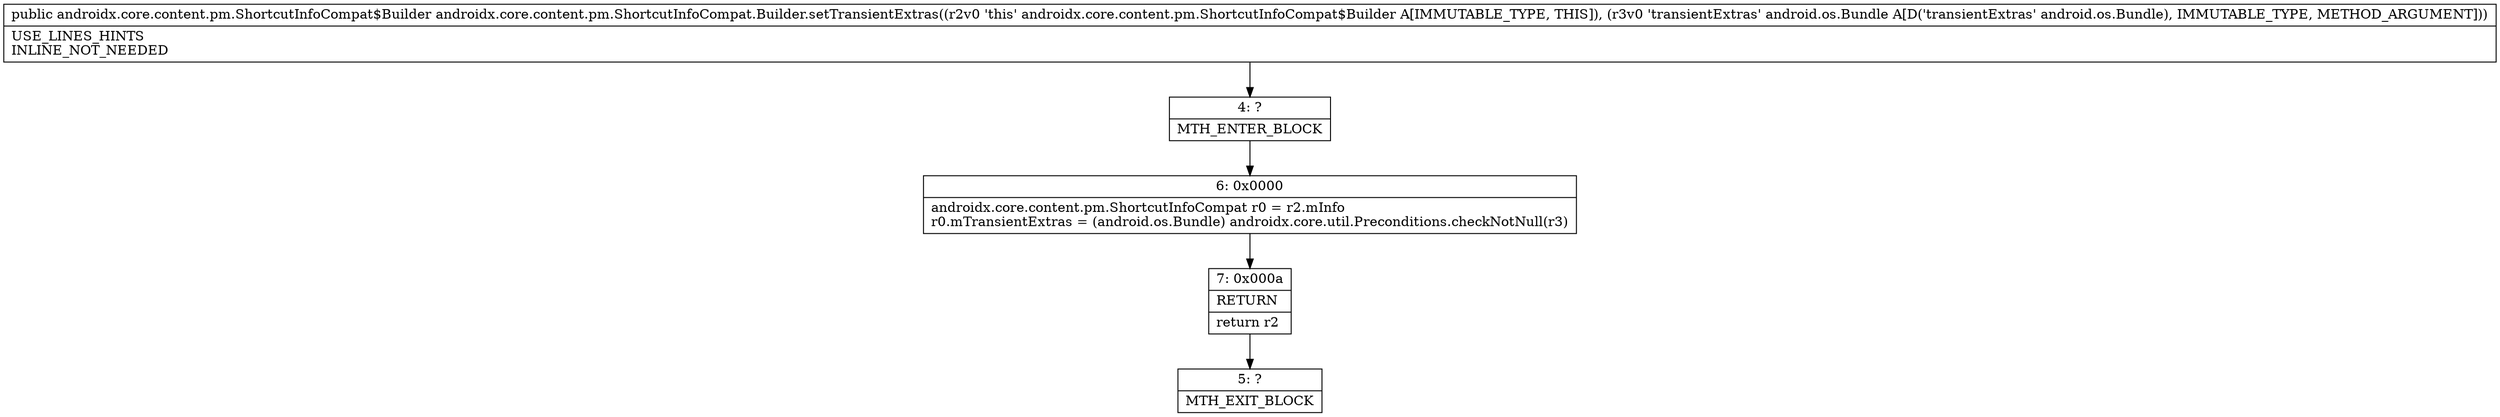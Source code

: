 digraph "CFG forandroidx.core.content.pm.ShortcutInfoCompat.Builder.setTransientExtras(Landroid\/os\/Bundle;)Landroidx\/core\/content\/pm\/ShortcutInfoCompat$Builder;" {
Node_4 [shape=record,label="{4\:\ ?|MTH_ENTER_BLOCK\l}"];
Node_6 [shape=record,label="{6\:\ 0x0000|androidx.core.content.pm.ShortcutInfoCompat r0 = r2.mInfo\lr0.mTransientExtras = (android.os.Bundle) androidx.core.util.Preconditions.checkNotNull(r3)\l}"];
Node_7 [shape=record,label="{7\:\ 0x000a|RETURN\l|return r2\l}"];
Node_5 [shape=record,label="{5\:\ ?|MTH_EXIT_BLOCK\l}"];
MethodNode[shape=record,label="{public androidx.core.content.pm.ShortcutInfoCompat$Builder androidx.core.content.pm.ShortcutInfoCompat.Builder.setTransientExtras((r2v0 'this' androidx.core.content.pm.ShortcutInfoCompat$Builder A[IMMUTABLE_TYPE, THIS]), (r3v0 'transientExtras' android.os.Bundle A[D('transientExtras' android.os.Bundle), IMMUTABLE_TYPE, METHOD_ARGUMENT]))  | USE_LINES_HINTS\lINLINE_NOT_NEEDED\l}"];
MethodNode -> Node_4;Node_4 -> Node_6;
Node_6 -> Node_7;
Node_7 -> Node_5;
}

